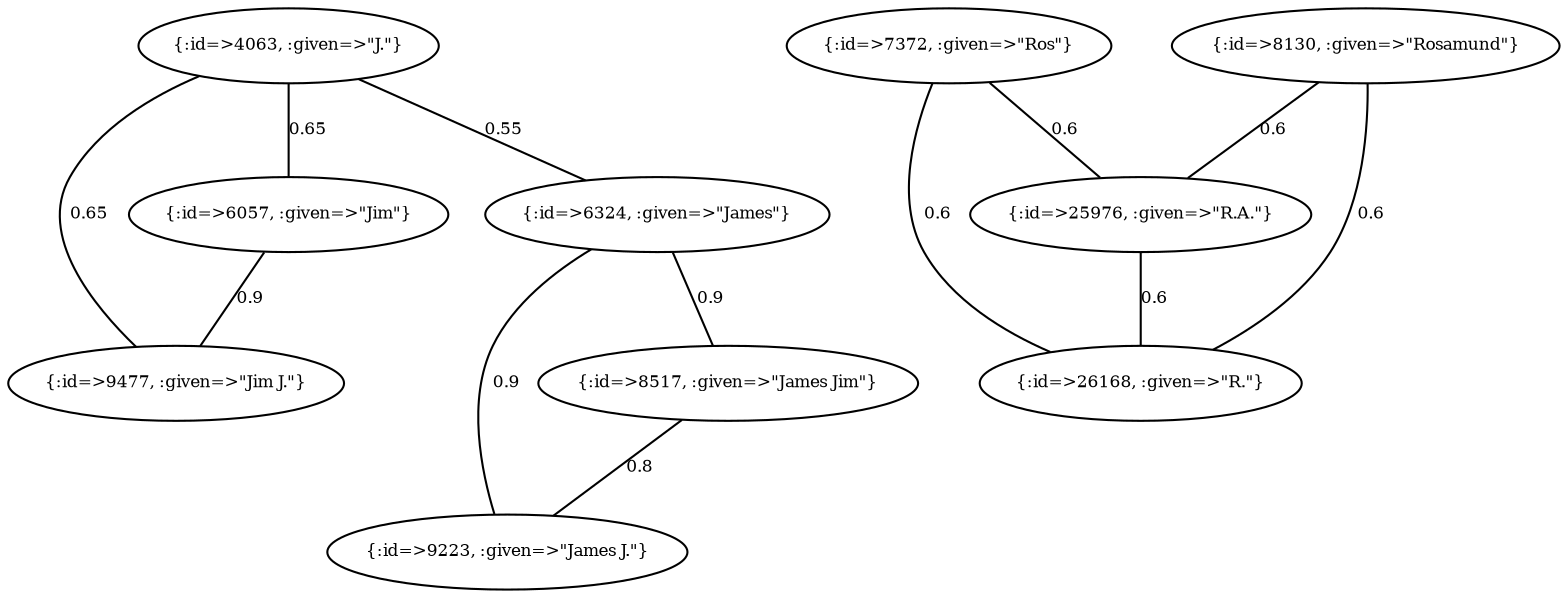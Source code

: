 graph Collector__WeightedGraph {
    "{:id=>4063, :given=>\"J.\"}" [
        fontsize = 8,
        label = "{:id=>4063, :given=>\"J.\"}"
    ]

    "{:id=>6057, :given=>\"Jim\"}" [
        fontsize = 8,
        label = "{:id=>6057, :given=>\"Jim\"}"
    ]

    "{:id=>6324, :given=>\"James\"}" [
        fontsize = 8,
        label = "{:id=>6324, :given=>\"James\"}"
    ]

    "{:id=>7372, :given=>\"Ros\"}" [
        fontsize = 8,
        label = "{:id=>7372, :given=>\"Ros\"}"
    ]

    "{:id=>8130, :given=>\"Rosamund\"}" [
        fontsize = 8,
        label = "{:id=>8130, :given=>\"Rosamund\"}"
    ]

    "{:id=>8517, :given=>\"James Jim\"}" [
        fontsize = 8,
        label = "{:id=>8517, :given=>\"James Jim\"}"
    ]

    "{:id=>9223, :given=>\"James J.\"}" [
        fontsize = 8,
        label = "{:id=>9223, :given=>\"James J.\"}"
    ]

    "{:id=>9477, :given=>\"Jim J.\"}" [
        fontsize = 8,
        label = "{:id=>9477, :given=>\"Jim J.\"}"
    ]

    "{:id=>25976, :given=>\"R.A.\"}" [
        fontsize = 8,
        label = "{:id=>25976, :given=>\"R.A.\"}"
    ]

    "{:id=>26168, :given=>\"R.\"}" [
        fontsize = 8,
        label = "{:id=>26168, :given=>\"R.\"}"
    ]

    "{:id=>4063, :given=>\"J.\"}" -- "{:id=>6057, :given=>\"Jim\"}" [
        fontsize = 8,
        label = 0.65
    ]

    "{:id=>4063, :given=>\"J.\"}" -- "{:id=>6324, :given=>\"James\"}" [
        fontsize = 8,
        label = 0.55
    ]

    "{:id=>4063, :given=>\"J.\"}" -- "{:id=>9477, :given=>\"Jim J.\"}" [
        fontsize = 8,
        label = 0.65
    ]

    "{:id=>6057, :given=>\"Jim\"}" -- "{:id=>9477, :given=>\"Jim J.\"}" [
        fontsize = 8,
        label = 0.9
    ]

    "{:id=>6324, :given=>\"James\"}" -- "{:id=>8517, :given=>\"James Jim\"}" [
        fontsize = 8,
        label = 0.9
    ]

    "{:id=>6324, :given=>\"James\"}" -- "{:id=>9223, :given=>\"James J.\"}" [
        fontsize = 8,
        label = 0.9
    ]

    "{:id=>7372, :given=>\"Ros\"}" -- "{:id=>25976, :given=>\"R.A.\"}" [
        fontsize = 8,
        label = 0.6
    ]

    "{:id=>7372, :given=>\"Ros\"}" -- "{:id=>26168, :given=>\"R.\"}" [
        fontsize = 8,
        label = 0.6
    ]

    "{:id=>8130, :given=>\"Rosamund\"}" -- "{:id=>25976, :given=>\"R.A.\"}" [
        fontsize = 8,
        label = 0.6
    ]

    "{:id=>8130, :given=>\"Rosamund\"}" -- "{:id=>26168, :given=>\"R.\"}" [
        fontsize = 8,
        label = 0.6
    ]

    "{:id=>8517, :given=>\"James Jim\"}" -- "{:id=>9223, :given=>\"James J.\"}" [
        fontsize = 8,
        label = 0.8
    ]

    "{:id=>25976, :given=>\"R.A.\"}" -- "{:id=>26168, :given=>\"R.\"}" [
        fontsize = 8,
        label = 0.6
    ]
}
